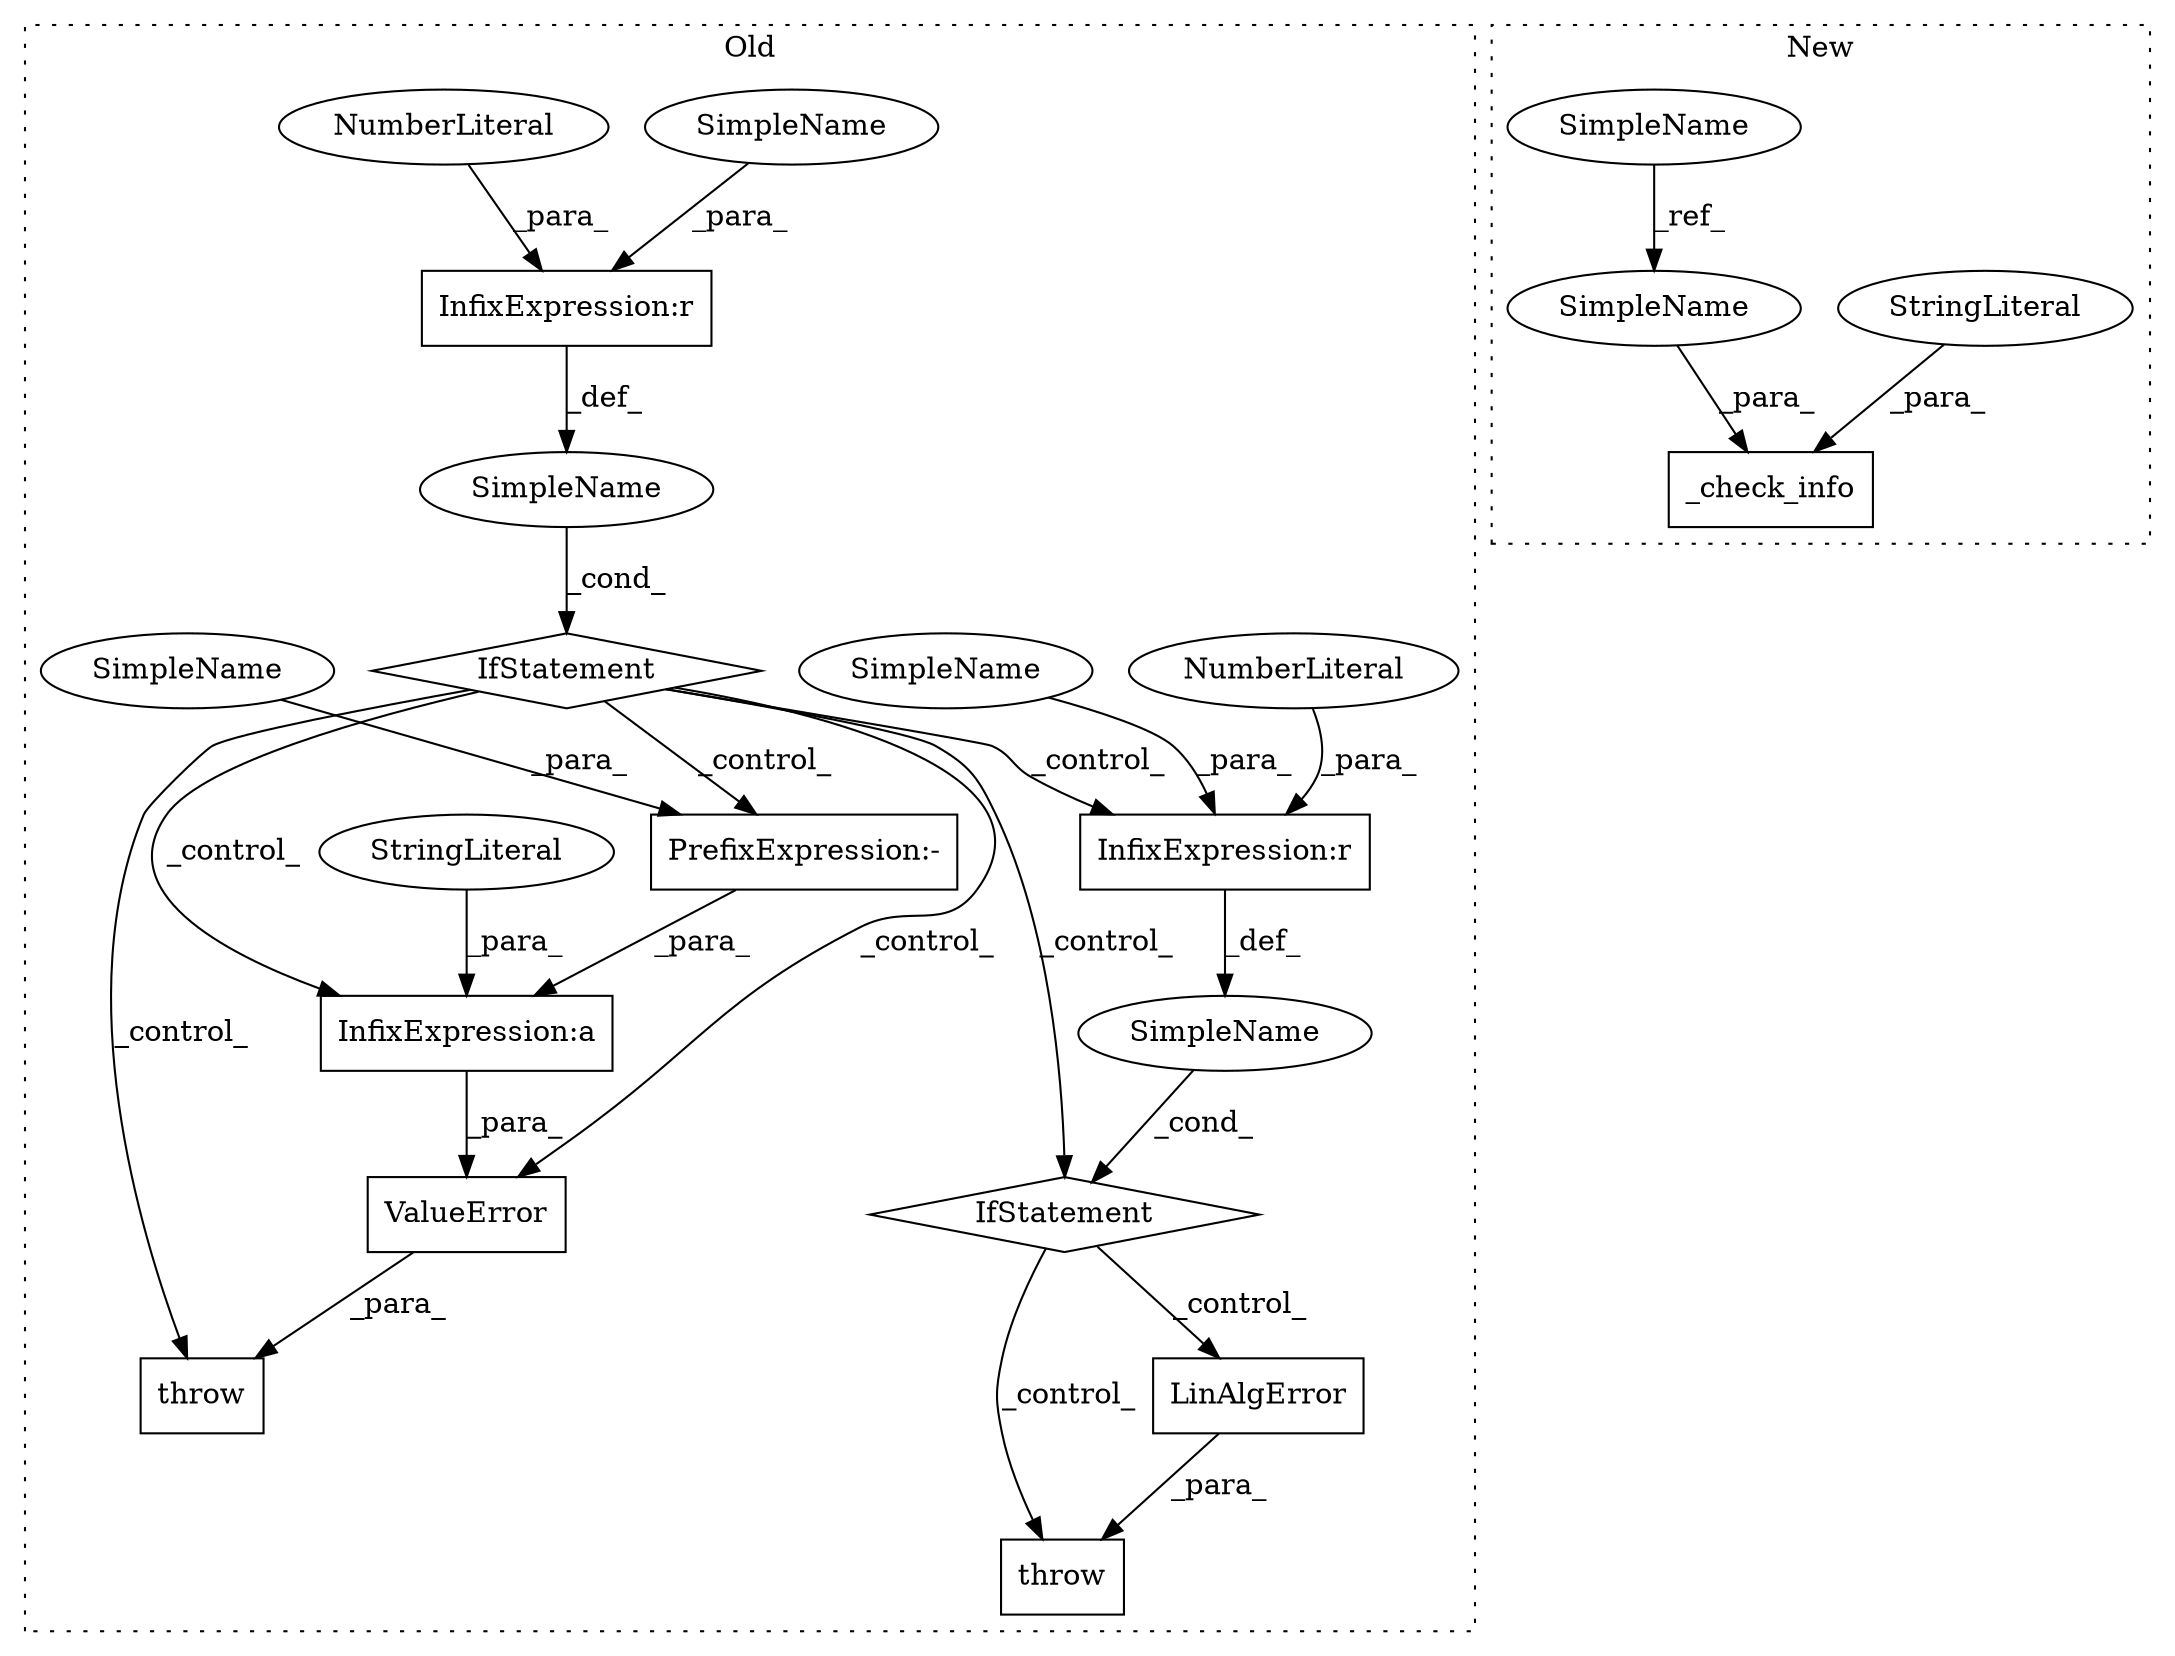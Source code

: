 digraph G {
subgraph cluster0 {
1 [label="ValueError" a="32" s="6489,6558" l="11,1" shape="box"];
3 [label="SimpleName" a="42" s="" l="" shape="ellipse"];
4 [label="throw" a="53" s="6483" l="6" shape="box"];
5 [label="InfixExpression:a" a="27" s="6550" l="3" shape="box"];
6 [label="InfixExpression:r" a="27" s="6579" l="3" shape="box"];
7 [label="NumberLiteral" a="34" s="6582" l="1" shape="ellipse"];
9 [label="PrefixExpression:-" a="38" s="6553" l="1" shape="box"];
10 [label="StringLiteral" a="45" s="6500" l="50" shape="ellipse"];
11 [label="InfixExpression:r" a="27" s="6469" l="3" shape="box"];
12 [label="NumberLiteral" a="34" s="6472" l="1" shape="ellipse"];
13 [label="throw" a="53" s="6593" l="6" shape="box"];
14 [label="SimpleName" a="42" s="" l="" shape="ellipse"];
15 [label="IfStatement" a="25" s="6571,6583" l="4,2" shape="diamond"];
16 [label="LinAlgError" a="32" s="6599,6701" l="12,1" shape="box"];
17 [label="IfStatement" a="25" s="6461,6473" l="4,2" shape="diamond"];
20 [label="SimpleName" a="42" s="6554" l="4" shape="ellipse"];
21 [label="SimpleName" a="42" s="6465" l="4" shape="ellipse"];
22 [label="SimpleName" a="42" s="6575" l="4" shape="ellipse"];
label = "Old";
style="dotted";
}
subgraph cluster1 {
2 [label="_check_info" a="32" s="6295,6404" l="12,1" shape="box"];
8 [label="SimpleName" a="42" s="4867" l="4" shape="ellipse"];
18 [label="StringLiteral" a="45" s="6335" l="69" shape="ellipse"];
19 [label="SimpleName" a="42" s="6307" l="4" shape="ellipse"];
label = "New";
style="dotted";
}
1 -> 4 [label="_para_"];
3 -> 17 [label="_cond_"];
5 -> 1 [label="_para_"];
6 -> 14 [label="_def_"];
7 -> 6 [label="_para_"];
8 -> 19 [label="_ref_"];
9 -> 5 [label="_para_"];
10 -> 5 [label="_para_"];
11 -> 3 [label="_def_"];
12 -> 11 [label="_para_"];
14 -> 15 [label="_cond_"];
15 -> 13 [label="_control_"];
15 -> 16 [label="_control_"];
16 -> 13 [label="_para_"];
17 -> 4 [label="_control_"];
17 -> 1 [label="_control_"];
17 -> 6 [label="_control_"];
17 -> 9 [label="_control_"];
17 -> 5 [label="_control_"];
17 -> 15 [label="_control_"];
18 -> 2 [label="_para_"];
19 -> 2 [label="_para_"];
20 -> 9 [label="_para_"];
21 -> 11 [label="_para_"];
22 -> 6 [label="_para_"];
}